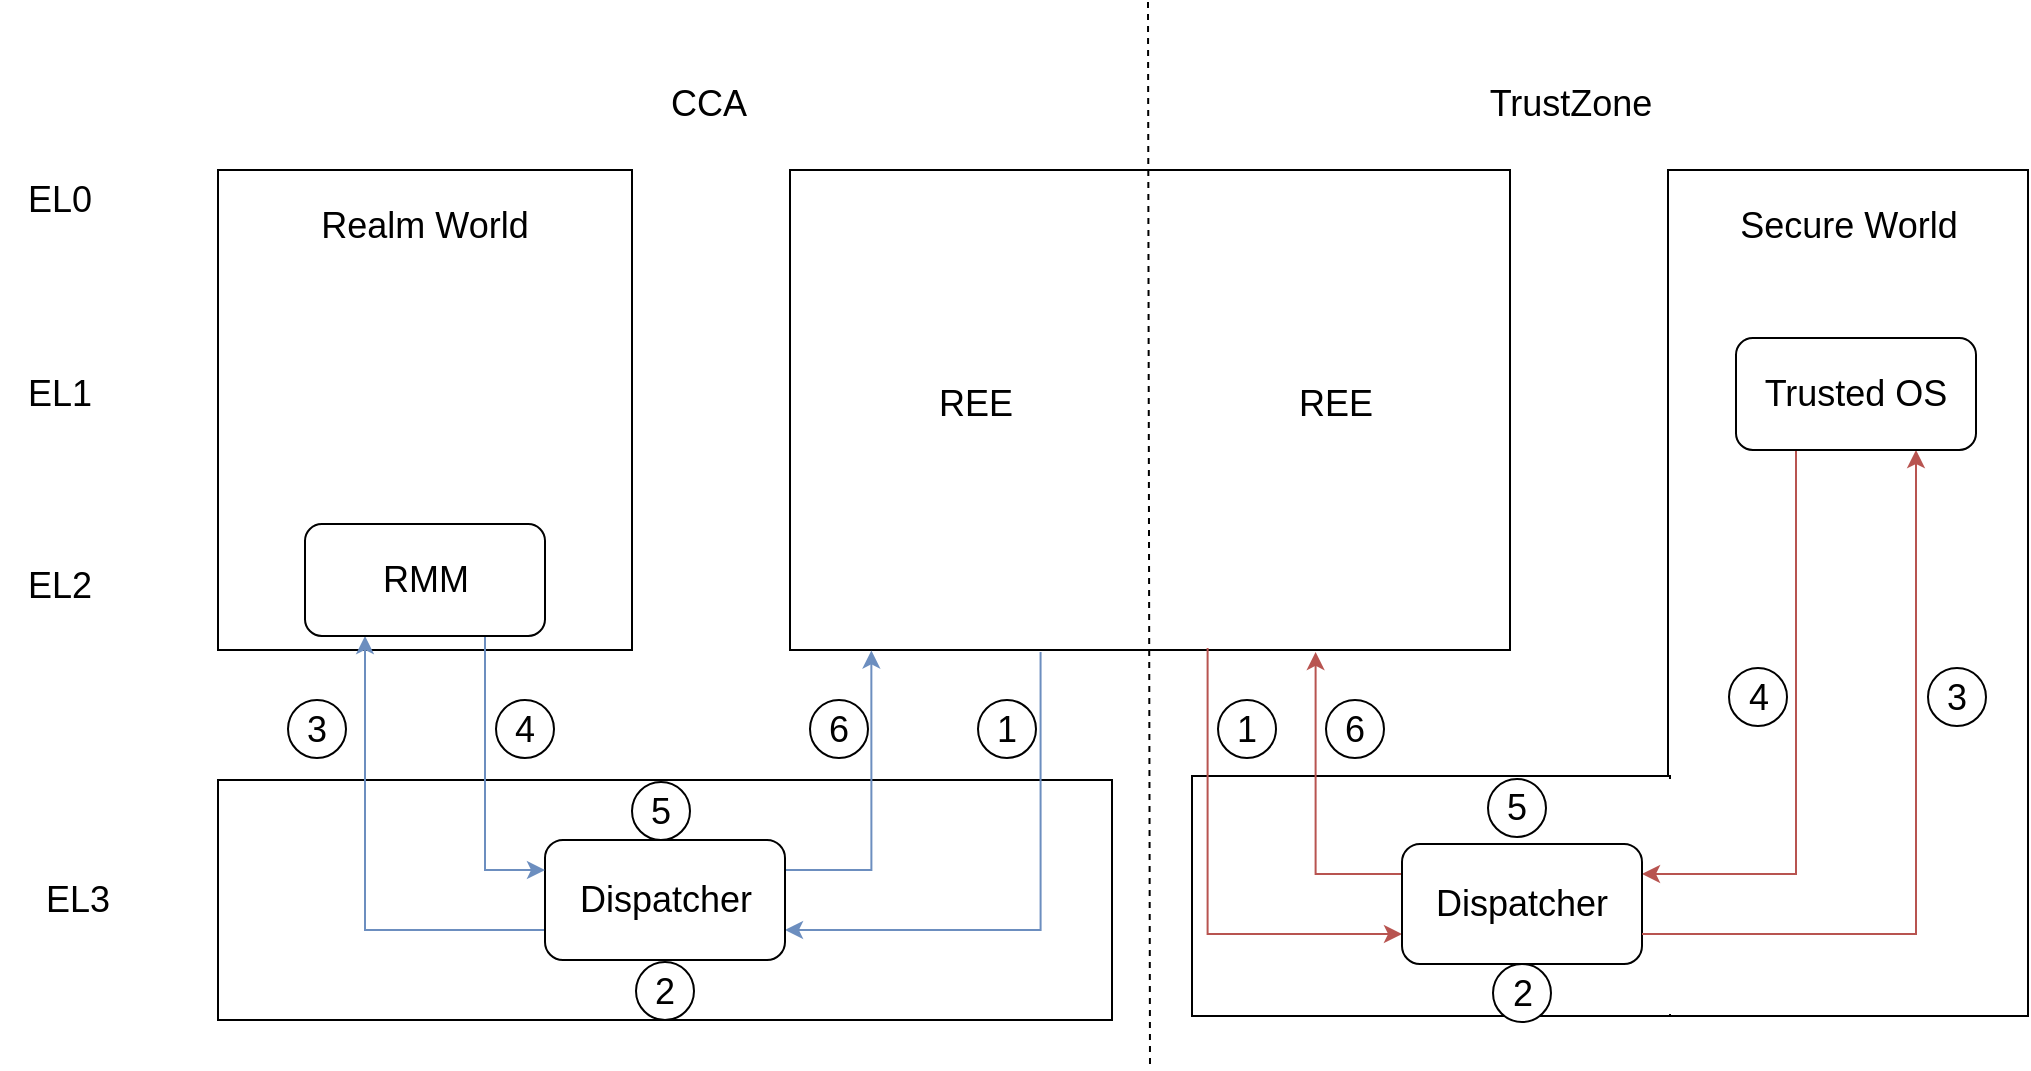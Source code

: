 <mxfile version="18.1.2" type="github">
  <diagram id="6892DLRuOYMeWGzuRMaD" name="Page-1">
    <mxGraphModel dx="1209" dy="749" grid="0" gridSize="10" guides="1" tooltips="1" connect="1" arrows="1" fold="1" page="0" pageScale="1" pageWidth="1200" pageHeight="1920" math="0" shadow="0">
      <root>
        <mxCell id="0" />
        <mxCell id="1" parent="0" />
        <mxCell id="oK6Q0EZ_InrDpfW5e9Y5-10" value="" style="rounded=0;whiteSpace=wrap;html=1;fillColor=default;" parent="1" vertex="1">
          <mxGeometry x="147" y="459" width="447" height="120" as="geometry" />
        </mxCell>
        <mxCell id="oK6Q0EZ_InrDpfW5e9Y5-36" style="edgeStyle=orthogonalEdgeStyle;rounded=0;orthogonalLoop=1;jettySize=auto;html=1;exitX=0.348;exitY=1.004;exitDx=0;exitDy=0;entryX=1;entryY=0.75;entryDx=0;entryDy=0;fontSize=18;exitPerimeter=0;fillColor=#dae8fc;strokeColor=#6c8ebf;" parent="1" source="oK6Q0EZ_InrDpfW5e9Y5-1" target="oK6Q0EZ_InrDpfW5e9Y5-22" edge="1">
          <mxGeometry relative="1" as="geometry" />
        </mxCell>
        <mxCell id="oK6Q0EZ_InrDpfW5e9Y5-1" value="" style="rounded=0;whiteSpace=wrap;html=1;" parent="1" vertex="1">
          <mxGeometry x="433" y="154" width="360" height="240" as="geometry" />
        </mxCell>
        <mxCell id="oK6Q0EZ_InrDpfW5e9Y5-2" value="" style="rounded=0;whiteSpace=wrap;html=1;" parent="1" vertex="1">
          <mxGeometry x="147" y="154" width="207" height="240" as="geometry" />
        </mxCell>
        <mxCell id="oK6Q0EZ_InrDpfW5e9Y5-3" value="" style="rounded=0;whiteSpace=wrap;html=1;" parent="1" vertex="1">
          <mxGeometry x="872" y="154" width="180" height="423" as="geometry" />
        </mxCell>
        <mxCell id="oK6Q0EZ_InrDpfW5e9Y5-4" value="" style="rounded=0;whiteSpace=wrap;html=1;" parent="1" vertex="1">
          <mxGeometry x="634" y="457" width="239" height="120" as="geometry" />
        </mxCell>
        <mxCell id="oK6Q0EZ_InrDpfW5e9Y5-5" value="" style="endArrow=none;dashed=1;html=1;rounded=0;" parent="1" edge="1">
          <mxGeometry width="50" height="50" relative="1" as="geometry">
            <mxPoint x="612" y="70" as="sourcePoint" />
            <mxPoint x="613" y="602" as="targetPoint" />
          </mxGeometry>
        </mxCell>
        <mxCell id="oK6Q0EZ_InrDpfW5e9Y5-9" value="" style="rounded=0;whiteSpace=wrap;html=1;fillColor=default;strokeColor=none;" parent="1" vertex="1">
          <mxGeometry x="857" y="458.5" width="120" height="117.5" as="geometry" />
        </mxCell>
        <mxCell id="oK6Q0EZ_InrDpfW5e9Y5-12" value="EL0" style="text;html=1;strokeColor=none;fillColor=none;align=center;verticalAlign=middle;whiteSpace=wrap;rounded=0;fontSize=18;" parent="1" vertex="1">
          <mxGeometry x="38" y="154" width="60" height="30" as="geometry" />
        </mxCell>
        <mxCell id="oK6Q0EZ_InrDpfW5e9Y5-13" value="EL1" style="text;html=1;strokeColor=none;fillColor=none;align=center;verticalAlign=middle;whiteSpace=wrap;rounded=0;fontSize=18;" parent="1" vertex="1">
          <mxGeometry x="38" y="251" width="60" height="30" as="geometry" />
        </mxCell>
        <mxCell id="oK6Q0EZ_InrDpfW5e9Y5-14" value="EL2" style="text;html=1;strokeColor=none;fillColor=none;align=center;verticalAlign=middle;whiteSpace=wrap;rounded=0;fontSize=18;" parent="1" vertex="1">
          <mxGeometry x="38" y="347" width="60" height="30" as="geometry" />
        </mxCell>
        <mxCell id="oK6Q0EZ_InrDpfW5e9Y5-15" value="EL3" style="text;html=1;strokeColor=none;fillColor=none;align=center;verticalAlign=middle;whiteSpace=wrap;rounded=0;fontSize=18;" parent="1" vertex="1">
          <mxGeometry x="47" y="504" width="60" height="30" as="geometry" />
        </mxCell>
        <mxCell id="oK6Q0EZ_InrDpfW5e9Y5-16" value="CCA" style="text;html=1;strokeColor=none;fillColor=none;align=center;verticalAlign=middle;whiteSpace=wrap;rounded=0;fontSize=18;" parent="1" vertex="1">
          <mxGeometry x="325" y="106" width="135" height="30" as="geometry" />
        </mxCell>
        <mxCell id="oK6Q0EZ_InrDpfW5e9Y5-17" value="TrustZone" style="text;html=1;strokeColor=none;fillColor=none;align=center;verticalAlign=middle;whiteSpace=wrap;rounded=0;fontSize=18;" parent="1" vertex="1">
          <mxGeometry x="756" y="106" width="135" height="30" as="geometry" />
        </mxCell>
        <mxCell id="oK6Q0EZ_InrDpfW5e9Y5-18" value="REE" style="text;html=1;strokeColor=none;fillColor=none;align=center;verticalAlign=middle;whiteSpace=wrap;rounded=0;fontSize=18;" parent="1" vertex="1">
          <mxGeometry x="496" y="256" width="60" height="30" as="geometry" />
        </mxCell>
        <mxCell id="oK6Q0EZ_InrDpfW5e9Y5-19" value="REE" style="text;html=1;strokeColor=none;fillColor=none;align=center;verticalAlign=middle;whiteSpace=wrap;rounded=0;fontSize=18;" parent="1" vertex="1">
          <mxGeometry x="676" y="256" width="60" height="30" as="geometry" />
        </mxCell>
        <mxCell id="oK6Q0EZ_InrDpfW5e9Y5-20" value="Realm World" style="text;html=1;strokeColor=none;fillColor=none;align=center;verticalAlign=middle;whiteSpace=wrap;rounded=0;fontSize=18;" parent="1" vertex="1">
          <mxGeometry x="191" y="167" width="119" height="30" as="geometry" />
        </mxCell>
        <mxCell id="oK6Q0EZ_InrDpfW5e9Y5-21" value="Secure World" style="text;html=1;strokeColor=none;fillColor=none;align=center;verticalAlign=middle;whiteSpace=wrap;rounded=0;fontSize=18;" parent="1" vertex="1">
          <mxGeometry x="902.5" y="167" width="119" height="30" as="geometry" />
        </mxCell>
        <mxCell id="oK6Q0EZ_InrDpfW5e9Y5-35" style="edgeStyle=orthogonalEdgeStyle;rounded=0;orthogonalLoop=1;jettySize=auto;html=1;exitX=0;exitY=0.75;exitDx=0;exitDy=0;entryX=0.25;entryY=1;entryDx=0;entryDy=0;fontSize=18;fillColor=#dae8fc;strokeColor=#6c8ebf;" parent="1" source="oK6Q0EZ_InrDpfW5e9Y5-22" target="oK6Q0EZ_InrDpfW5e9Y5-27" edge="1">
          <mxGeometry relative="1" as="geometry" />
        </mxCell>
        <mxCell id="oK6Q0EZ_InrDpfW5e9Y5-37" style="edgeStyle=orthogonalEdgeStyle;rounded=0;orthogonalLoop=1;jettySize=auto;html=1;exitX=1;exitY=0.25;exitDx=0;exitDy=0;entryX=0.113;entryY=1.001;entryDx=0;entryDy=0;entryPerimeter=0;fontSize=18;fillColor=#dae8fc;strokeColor=#6c8ebf;" parent="1" source="oK6Q0EZ_InrDpfW5e9Y5-22" target="oK6Q0EZ_InrDpfW5e9Y5-1" edge="1">
          <mxGeometry relative="1" as="geometry" />
        </mxCell>
        <mxCell id="oK6Q0EZ_InrDpfW5e9Y5-22" value="Dispatcher" style="rounded=1;whiteSpace=wrap;html=1;fontSize=18;fillColor=default;" parent="1" vertex="1">
          <mxGeometry x="310.5" y="489" width="120" height="60" as="geometry" />
        </mxCell>
        <mxCell id="oK6Q0EZ_InrDpfW5e9Y5-38" style="edgeStyle=orthogonalEdgeStyle;rounded=0;orthogonalLoop=1;jettySize=auto;html=1;exitX=0.25;exitY=1;exitDx=0;exitDy=0;entryX=1;entryY=0.25;entryDx=0;entryDy=0;fontSize=18;fillColor=#f8cecc;strokeColor=#b85450;" parent="1" source="oK6Q0EZ_InrDpfW5e9Y5-28" target="oK6Q0EZ_InrDpfW5e9Y5-23" edge="1">
          <mxGeometry relative="1" as="geometry" />
        </mxCell>
        <mxCell id="oK6Q0EZ_InrDpfW5e9Y5-40" style="edgeStyle=orthogonalEdgeStyle;rounded=0;orthogonalLoop=1;jettySize=auto;html=1;exitX=0.58;exitY=0.996;exitDx=0;exitDy=0;entryX=0;entryY=0.75;entryDx=0;entryDy=0;fontSize=18;exitPerimeter=0;fillColor=#f8cecc;strokeColor=#b85450;" parent="1" source="oK6Q0EZ_InrDpfW5e9Y5-1" target="oK6Q0EZ_InrDpfW5e9Y5-23" edge="1">
          <mxGeometry relative="1" as="geometry" />
        </mxCell>
        <mxCell id="oK6Q0EZ_InrDpfW5e9Y5-42" style="edgeStyle=orthogonalEdgeStyle;rounded=0;orthogonalLoop=1;jettySize=auto;html=1;exitX=0;exitY=0.25;exitDx=0;exitDy=0;entryX=0.73;entryY=1.004;entryDx=0;entryDy=0;fontSize=18;entryPerimeter=0;fillColor=#f8cecc;strokeColor=#b85450;" parent="1" source="oK6Q0EZ_InrDpfW5e9Y5-23" target="oK6Q0EZ_InrDpfW5e9Y5-1" edge="1">
          <mxGeometry relative="1" as="geometry" />
        </mxCell>
        <mxCell id="oK6Q0EZ_InrDpfW5e9Y5-23" value="Dispatcher" style="rounded=1;whiteSpace=wrap;html=1;fontSize=18;fillColor=default;" parent="1" vertex="1">
          <mxGeometry x="739" y="491" width="120" height="60" as="geometry" />
        </mxCell>
        <mxCell id="oK6Q0EZ_InrDpfW5e9Y5-34" style="edgeStyle=orthogonalEdgeStyle;rounded=0;orthogonalLoop=1;jettySize=auto;html=1;exitX=0.75;exitY=1;exitDx=0;exitDy=0;entryX=0;entryY=0.25;entryDx=0;entryDy=0;fontSize=18;fillColor=#dae8fc;strokeColor=#6c8ebf;" parent="1" source="oK6Q0EZ_InrDpfW5e9Y5-27" target="oK6Q0EZ_InrDpfW5e9Y5-22" edge="1">
          <mxGeometry relative="1" as="geometry" />
        </mxCell>
        <mxCell id="oK6Q0EZ_InrDpfW5e9Y5-27" value="RMM" style="rounded=1;whiteSpace=wrap;html=1;fontSize=18;fillColor=default;" parent="1" vertex="1">
          <mxGeometry x="190.5" y="331" width="120" height="56" as="geometry" />
        </mxCell>
        <mxCell id="oK6Q0EZ_InrDpfW5e9Y5-39" style="edgeStyle=orthogonalEdgeStyle;rounded=0;orthogonalLoop=1;jettySize=auto;html=1;exitX=1;exitY=0.75;exitDx=0;exitDy=0;entryX=0.75;entryY=1;entryDx=0;entryDy=0;fontSize=18;fillColor=#f8cecc;strokeColor=#b85450;" parent="1" source="oK6Q0EZ_InrDpfW5e9Y5-23" target="oK6Q0EZ_InrDpfW5e9Y5-28" edge="1">
          <mxGeometry relative="1" as="geometry" />
        </mxCell>
        <mxCell id="oK6Q0EZ_InrDpfW5e9Y5-28" value="Trusted OS" style="rounded=1;whiteSpace=wrap;html=1;fontSize=18;fillColor=default;" parent="1" vertex="1">
          <mxGeometry x="906" y="238" width="120" height="56" as="geometry" />
        </mxCell>
        <mxCell id="oK6Q0EZ_InrDpfW5e9Y5-43" value="1" style="ellipse;whiteSpace=wrap;html=1;aspect=fixed;fontSize=18;fillColor=default;" parent="1" vertex="1">
          <mxGeometry x="527" y="419" width="29" height="29" as="geometry" />
        </mxCell>
        <mxCell id="oK6Q0EZ_InrDpfW5e9Y5-44" value="2" style="ellipse;whiteSpace=wrap;html=1;aspect=fixed;fontSize=18;fillColor=default;" parent="1" vertex="1">
          <mxGeometry x="356" y="550" width="29" height="29" as="geometry" />
        </mxCell>
        <mxCell id="oK6Q0EZ_InrDpfW5e9Y5-45" value="3" style="ellipse;whiteSpace=wrap;html=1;aspect=fixed;fontSize=18;fillColor=default;" parent="1" vertex="1">
          <mxGeometry x="182" y="419" width="29" height="29" as="geometry" />
        </mxCell>
        <mxCell id="oK6Q0EZ_InrDpfW5e9Y5-46" value="4" style="ellipse;whiteSpace=wrap;html=1;aspect=fixed;fontSize=18;fillColor=default;" parent="1" vertex="1">
          <mxGeometry x="286" y="419" width="29" height="29" as="geometry" />
        </mxCell>
        <mxCell id="oK6Q0EZ_InrDpfW5e9Y5-47" value="5" style="ellipse;whiteSpace=wrap;html=1;aspect=fixed;fontSize=18;fillColor=default;" parent="1" vertex="1">
          <mxGeometry x="354" y="460" width="29" height="29" as="geometry" />
        </mxCell>
        <mxCell id="oK6Q0EZ_InrDpfW5e9Y5-48" value="6" style="ellipse;whiteSpace=wrap;html=1;aspect=fixed;fontSize=18;fillColor=default;" parent="1" vertex="1">
          <mxGeometry x="443" y="419" width="29" height="29" as="geometry" />
        </mxCell>
        <mxCell id="oK6Q0EZ_InrDpfW5e9Y5-49" value="1" style="ellipse;whiteSpace=wrap;html=1;aspect=fixed;fontSize=18;fillColor=default;" parent="1" vertex="1">
          <mxGeometry x="647" y="419" width="29" height="29" as="geometry" />
        </mxCell>
        <mxCell id="oK6Q0EZ_InrDpfW5e9Y5-50" value="2" style="ellipse;whiteSpace=wrap;html=1;aspect=fixed;fontSize=18;fillColor=default;" parent="1" vertex="1">
          <mxGeometry x="784.5" y="551" width="29" height="29" as="geometry" />
        </mxCell>
        <mxCell id="oK6Q0EZ_InrDpfW5e9Y5-51" value="3" style="ellipse;whiteSpace=wrap;html=1;aspect=fixed;fontSize=18;fillColor=default;" parent="1" vertex="1">
          <mxGeometry x="1002" y="403" width="29" height="29" as="geometry" />
        </mxCell>
        <mxCell id="oK6Q0EZ_InrDpfW5e9Y5-52" value="4" style="ellipse;whiteSpace=wrap;html=1;aspect=fixed;fontSize=18;fillColor=default;" parent="1" vertex="1">
          <mxGeometry x="902.5" y="403" width="29" height="29" as="geometry" />
        </mxCell>
        <mxCell id="oK6Q0EZ_InrDpfW5e9Y5-53" value="5" style="ellipse;whiteSpace=wrap;html=1;aspect=fixed;fontSize=18;fillColor=default;" parent="1" vertex="1">
          <mxGeometry x="782" y="458.5" width="29" height="29" as="geometry" />
        </mxCell>
        <mxCell id="oK6Q0EZ_InrDpfW5e9Y5-54" value="6" style="ellipse;whiteSpace=wrap;html=1;aspect=fixed;fontSize=18;fillColor=default;" parent="1" vertex="1">
          <mxGeometry x="701" y="419" width="29" height="29" as="geometry" />
        </mxCell>
      </root>
    </mxGraphModel>
  </diagram>
</mxfile>
